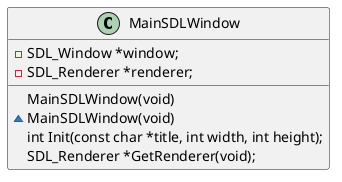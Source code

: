 @startuml
class MainSDLWindow {
-SDL_Window *window;
-SDL_Renderer *renderer;
MainSDLWindow(void)
~MainSDLWindow(void)
int Init(const char *title, int width, int height);
SDL_Renderer *GetRenderer(void);
}
@enduml
